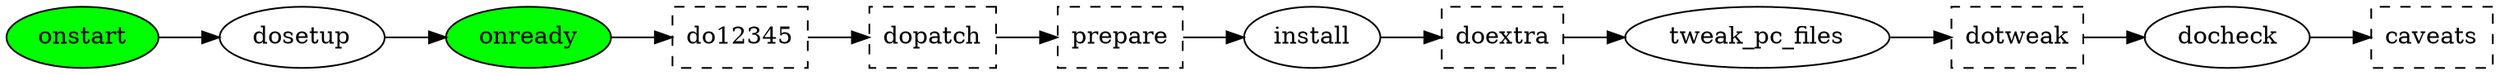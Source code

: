 digraph {
    rankdir="LR"

    onstart -> dosetup -> onready -> do12345 -> dopatch -> prepare -> install -> doextra -> tweak_pc_files -> dotweak -> docheck -> caveats

    onstart [fillcolor="green";style=filled]
    onready [fillcolor="green";style=filled]

    do12345 [shape="box"; style="dashed"];
    dopatch [shape="box"; style="dashed"];
    prepare [shape="box"; style="dashed"];
    doextra [shape="box"; style="dashed"];
    dotweak [shape="box"; style="dashed"];
    caveats [shape="box"; style="dashed"];
}
